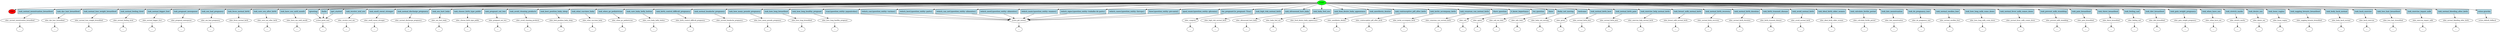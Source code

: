 digraph  {
0 [class="start active", fillcolor=green, fontsize=12, label=START, style=filled];
"-1" [class=end, fillcolor=red, fontsize=12, label=END, style=filled];
1 [class="", fontsize=12, label=utter_normal_menstruation_breastfeed];
"-3" [class=ellipsis, label="..."];
2 [class="", fontsize=12, label=utter_dye_hair_breastfeed];
"-4" [class=ellipsis, label="..."];
3 [class="", fontsize=12, label=utter_normal_lose_weight_breastfeed];
"-5" [class=ellipsis, label="..."];
4 [class="", fontsize=12, label=utter_normal_feeling_tired];
"-6" [class=ellipsis, label="..."];
5 [class="", fontsize=12, label=utter_normal_bigger_foot];
"-7" [class=ellipsis, label="..."];
6 [class="", fontsize=12, label=utter_pregnant_menopause];
"-8" [class=ellipsis, label="..."];
7 [class="", fontsize=12, label=utter_sex_bad_pregnancy];
"-9" [class=ellipsis, label="..."];
8 [class="", fontsize=12, label=utter_feces_normal_birth];
"-10" [class=ellipsis, label="..."];
9 [class="", fontsize=12, label=utter_sore_sex_after_birth];
10 [class="", fontsize=12, label=utter_have_sex_until_month];
"-12" [class=ellipsis, label="..."];
11 [class="", fontsize=12, label=action_greet_user];
12 [class="", fontsize=12, label=utter_receive_oral_sex];
13 [class="", fontsize=12, label=utter_smell_sweat_stronger];
"-15" [class=ellipsis, label="..."];
14 [class="", fontsize=12, label=utter_normal_discharge_pregnancy];
"-16" [class=ellipsis, label="..."];
15 [class="", fontsize=12, label=utter_sex_hurt_baby];
"-17" [class=ellipsis, label="..."];
16 [class="", fontsize=12, label=utter_choose_birth_type_public];
17 [class="", fontsize=12, label=utter_pregnant_eat_two];
"-19" [class=ellipsis, label="..."];
18 [class="", fontsize=12, label=utter_avoid_cleaning_products];
"-20" [class=ellipsis, label="..."];
19 [class="", fontsize=12, label=utter_best_position_baby_sleep];
"-21" [class=ellipsis, label="..."];
20 [class="", fontsize=12, label=utter_what_vaccines_baby];
"-22" [class=ellipsis, label="..."];
21 [class="", fontsize=12, label=utter_when_go_pediatrician];
"-23" [class=ellipsis, label="..."];
23 [class="", fontsize=12, label=utter_care_baby_belly_button];
"-25" [class=ellipsis, label="..."];
24 [class="", fontsize=12, label=utter_birth_control_difficult_pregnancy];
"-26" [class=ellipsis, label="..."];
25 [class="", fontsize=12, label=utter_normal_headache_pregnancy];
"-27" [class=ellipsis, label="..."];
26 [class="", fontsize=12, label=utter_how_many_pounds_pregnancy];
"-28" [class=ellipsis, label="..."];
27 [class="", fontsize=12, label=utter_how_long_breastfeed];
"-29" [class=ellipsis, label="..."];
28 [class="", fontsize=12, label=utter_how_long_healthy_pregnant];
"-30" [class=ellipsis, label="..."];
"-32" [class=ellipsis, label="..."];
32 [class="", fontsize=12, label=action_get_answer];
"-38" [class=ellipsis, label="..."];
"-51" [class=ellipsis, label="..."];
50 [class="", fontsize=12, label=utter_congrats];
51 [class="", fontsize=12, label=utter_high_risk_normal_birth];
"-53" [class=ellipsis, label="..."];
53 [class="", fontsize=12, label=utter_ultrasound_hurt_baby];
"-55" [class=ellipsis, label="..."];
54 [class="", fontsize=12, label=utter_baby_feel_sex];
"-56" [class=ellipsis, label="..."];
55 [class="", fontsize=12, label=utter_food_desire_baby_appearance];
"-57" [class=ellipsis, label="..."];
56 [class="", fontsize=12, label=utter_anesthesia_dentist];
"-58" [class=ellipsis, label="..."];
57 [class="", fontsize=12, label=utter_contraceptive_pill_after_birth];
"-59" [class=ellipsis, label="..."];
58 [class="", fontsize=12, label=utter_invite_accompany_birth];
"-60" [class=ellipsis, label="..."];
59 [class="", fontsize=12, label=utter_cesarean_can_normal_birth];
"-61" [class=ellipsis, label="..."];
64 [class="", fontsize=12, label=utter_ask];
"-69" [class=ellipsis, label="..."];
"-70" [class=ellipsis, label="..."];
77 [class="", fontsize=12, label=utter_agree];
"-79" [class=ellipsis, label="..."];
79 [class="", fontsize=12, label=utter_ask_me_later];
"-82" [class=ellipsis, label="..."];
"-83" [class=ellipsis, label="..."];
82 [class="", fontsize=12, label=utter_info_later];
"-84" [class=ellipsis, label="..."];
85 [class="", fontsize=12, label=utter_baby_not_moving];
"-87" [class=ellipsis, label="..."];
86 [class="", fontsize=12, label=utter_great];
"-88" [class=ellipsis, label="..."];
88 [class="", fontsize=12, label=utter_normal_birth_best];
"-90" [class=ellipsis, label="..."];
90 [class="", fontsize=12, label=utter_normal_birth_pain];
"-92" [class=ellipsis, label="..."];
91 [class="", fontsize=12, label=utter_exercise_help_normal_birth];
"-93" [class=ellipsis, label="..."];
92 [class="", fontsize=12, label=utter_breast_milk_normal_birth];
"-94" [class=ellipsis, label="..."];
93 [class="", fontsize=12, label=utter_normal_birth_recovery];
"-95" [class=ellipsis, label="..."];
94 [class="", fontsize=12, label=utter_normal_birth_duration];
"-96" [class=ellipsis, label="..."];
95 [class="", fontsize=12, label=utter_birth_transmit_disease];
"-97" [class=ellipsis, label="..."];
96 [class="", fontsize=12, label=utter_avoid_normal_birth];
"-98" [class=ellipsis, label="..."];
97 [class="", fontsize=12, label=utter_ideal_birth_older_women];
"-99" [class=ellipsis, label="..."];
98 [class="", fontsize=12, label=utter_calculate_fertile_period];
"-100" [class=ellipsis, label="..."];
99 [class="", fontsize=12, label=utter_late_menstruation];
"-101" [class=ellipsis, label="..."];
101 [class="", fontsize=12, label=utter_do_pregnancy_test];
"-103" [class=ellipsis, label="..."];
102 [class="", fontsize=12, label=utter_normal_swollen_foot];
"-104" [class=ellipsis, label="..."];
103 [class="", fontsize=12, label=utter_how_long_milk_come_down];
"-105" [class=ellipsis, label="..."];
104 [class="", fontsize=12, label=utter_normal_fever_milk_comes_down];
"-106" [class=ellipsis, label="..."];
105 [class="", fontsize=12, label=utter_prevent_milk_stumbling];
"-107" [class=ellipsis, label="..."];
106 [class="", fontsize=12, label=utter_pain_breastfeed];
"-108" [class=ellipsis, label="..."];
107 [class="", fontsize=12, label=utter_thirst_breastfeed];
"-109" [class=ellipsis, label="..."];
108 [class="", fontsize=12, label=utter_feeling_sad];
"-110" [class=ellipsis, label="..."];
109 [class="", fontsize=12, label=utter_diet_breastfeed];
"-111" [class=ellipsis, label="..."];
110 [class="", fontsize=12, label=utter_gain_weight_pregnancy];
"-112" [class=ellipsis, label="..."];
112 [class="", fontsize=12, label=utter_when_have_sex];
"-114" [class=ellipsis, label="..."];
113 [class="", fontsize=12, label=utter_stretch_marks];
"-115" [class=ellipsis, label="..."];
114 [class="", fontsize=12, label=utter_desire_sex];
"-116" [class=ellipsis, label="..."];
115 [class="", fontsize=12, label=utter_loose_vagina];
"-117" [class=ellipsis, label="..."];
116 [class="", fontsize=12, label=utter_sagging_breasts_breastfeed];
"-118" [class=ellipsis, label="..."];
117 [class="", fontsize=12, label=utter_body_back_normal];
"-119" [class=ellipsis, label="..."];
118 [class="", fontsize=12, label=utter_back_exercise];
"-120" [class=ellipsis, label="..."];
119 [class="", fontsize=12, label=utter_loss_hair_breastfeed];
"-121" [class=ellipsis, label="..."];
120 [class="", fontsize=12, label=utter_exercise_impair_milk];
"-122" [class=ellipsis, label="..."];
121 [class="", fontsize=12, label=utter_normal_bleeding_after_birth];
"-123" [class=ellipsis, label="..."];
"-124" [class=ellipsis, label="..."];
123 [class="dashed active", fontsize=12, label=action_default_fallback];
124 [class=intent, fillcolor=lightblue, label="/ask_normal_menstruation_breastfeed", shape=rect, style=filled];
125 [class=intent, fillcolor=lightblue, label="/ask_dye_hair_breastfeed", shape=rect, style=filled];
126 [class=intent, fillcolor=lightblue, label="/ask_normal_lose_weight_breastfeed", shape=rect, style=filled];
127 [class=intent, fillcolor=lightblue, label="/ask_normal_feeling_tired", shape=rect, style=filled];
128 [class=intent, fillcolor=lightblue, label="/ask_normal_bigger_foot", shape=rect, style=filled];
129 [class=intent, fillcolor=lightblue, label="/ask_pregnant_menopause", shape=rect, style=filled];
130 [class=intent, fillcolor=lightblue, label="/ask_sex_bad_pregnancy", shape=rect, style=filled];
131 [class=intent, fillcolor=lightblue, label="/ask_feces_normal_birth", shape=rect, style=filled];
132 [class=intent, fillcolor=lightblue, label="/ask_sore_sex_after_birth", shape=rect, style=filled];
133 [class=intent, fillcolor=lightblue, label="/ask_have_sex_until_month", shape=rect, style=filled];
134 [class=intent, fillcolor=lightblue, label="/greeting", shape=rect, style=filled];
135 [class=intent, fillcolor=lightblue, label="/hello", shape=rect, style=filled];
136 [class=intent, fillcolor=lightblue, label="/get_started", shape=rect, style=filled];
137 [class=intent, fillcolor=lightblue, label="/ask_receive_oral_sex", shape=rect, style=filled];
138 [class=intent, fillcolor=lightblue, label="/ask_smell_sweat_stronger", shape=rect, style=filled];
139 [class=intent, fillcolor=lightblue, label="/ask_normal_discharge_pregnancy", shape=rect, style=filled];
140 [class=intent, fillcolor=lightblue, label="/ask_sex_hurt_baby", shape=rect, style=filled];
141 [class=intent, fillcolor=lightblue, label="/ask_choose_birth_type_public", shape=rect, style=filled];
142 [class=intent, fillcolor=lightblue, label="/ask_pregnant_eat_two", shape=rect, style=filled];
143 [class=intent, fillcolor=lightblue, label="/ask_avoid_cleaning_products", shape=rect, style=filled];
144 [class=intent, fillcolor=lightblue, label="/ask_best_position_baby_sleep", shape=rect, style=filled];
145 [class=intent, fillcolor=lightblue, label="/ask_what_vaccines_baby", shape=rect, style=filled];
146 [class=intent, fillcolor=lightblue, label="/ask_when_go_pediatrician", shape=rect, style=filled];
147 [class=intent, fillcolor=lightblue, label="/ask_care_baby_belly_button", shape=rect, style=filled];
148 [class=intent, fillcolor=lightblue, label="/ask_birth_control_difficult_pregnancy", shape=rect, style=filled];
149 [class=intent, fillcolor=lightblue, label="/ask_normal_headache_pregnancy", shape=rect, style=filled];
150 [class=intent, fillcolor=lightblue, label="/ask_how_many_pounds_pregnancy", shape=rect, style=filled];
151 [class=intent, fillcolor=lightblue, label="/ask_how_long_breastfeed", shape=rect, style=filled];
152 [class=intent, fillcolor=lightblue, label="/ask_how_long_healthy_pregnant", shape=rect, style=filled];
153 [class=intent, fillcolor=lightblue, label="/can{question_entity: papanicolau}", shape=rect, style=filled];
154 [class=intent, fillcolor=lightblue, label="/which_can{question_entity: vacinas}", shape=rect, style=filled];
155 [class=intent, fillcolor=lightblue, label="/which_best{question_entity: parto}", shape=rect, style=filled];
156 [class=intent, fillcolor=lightblue, label="/which_can_not{question_entity: alimentos}", shape=rect, style=filled];
157 [class=intent, fillcolor=lightblue, label="/which_need{question_entity: alimentos}", shape=rect, style=filled];
158 [class=intent, fillcolor=lightblue, label="/which_main{question_entity: exames}", shape=rect, style=filled];
159 [class=intent, fillcolor=lightblue, label="/which_signs{question_entity: trabalho de parto}", shape=rect, style=filled];
160 [class=intent, fillcolor=lightblue, label="/which_cases{question_entity: forceps}", shape=rect, style=filled];
161 [class=intent, fillcolor=lightblue, label="/how{question_entity: pre-natal}", shape=rect, style=filled];
162 [class=intent, fillcolor=lightblue, label="/goal_exam{question_entity: glicemia}", shape=rect, style=filled];
163 [class=intent, fillcolor=lightblue, label="/im_pregnant{is_pregnant: True}", shape=rect, style=filled];
164 [class=intent, fillcolor=lightblue, label="/ask_high_risk_normal_birth", shape=rect, style=filled];
165 [class=intent, fillcolor=lightblue, label="/ask_ultrasound_hurt_baby", shape=rect, style=filled];
166 [class=intent, fillcolor=lightblue, label="/ask_baby_feel_sex", shape=rect, style=filled];
167 [class=intent, fillcolor=lightblue, label="/ask_food_desire_baby_appearance", shape=rect, style=filled];
168 [class=intent, fillcolor=lightblue, label="/ask_anesthesia_dentist", shape=rect, style=filled];
169 [class=intent, fillcolor=lightblue, label="/ask_contraceptive_pill_after_birth", shape=rect, style=filled];
170 [class=intent, fillcolor=lightblue, label="/ask_invite_accompany_birth", shape=rect, style=filled];
171 [class=intent, fillcolor=lightblue, label="/ask_cesarean_can_normal_birth", shape=rect, style=filled];
172 [class=intent, fillcolor=lightblue, label="/have_question", shape=rect, style=filled];
173 [class=intent, fillcolor=lightblue, label="/i_know_importance", shape=rect, style=filled];
174 [class=intent, fillcolor=lightblue, label="/no_question", shape=rect, style=filled];
175 [class=intent, fillcolor=lightblue, label="/later", shape=rect, style=filled];
176 [class=intent, fillcolor=lightblue, label="/baby_not_moving", shape=rect, style=filled];
177 [class=intent, fillcolor=lightblue, label="/welcome", shape=rect, style=filled];
178 [class=intent, fillcolor=lightblue, label="/ask_normal_birth_best", shape=rect, style=filled];
179 [class=intent, fillcolor=lightblue, label="/ask_normal_birth_pain", shape=rect, style=filled];
180 [class=intent, fillcolor=lightblue, label="/ask_exercise_help_normal_birth", shape=rect, style=filled];
181 [class=intent, fillcolor=lightblue, label="/ask_breast_milk_normal_birth", shape=rect, style=filled];
182 [class=intent, fillcolor=lightblue, label="/ask_normal_birth_recovery", shape=rect, style=filled];
183 [class=intent, fillcolor=lightblue, label="/ask_normal_birth_duration", shape=rect, style=filled];
184 [class=intent, fillcolor=lightblue, label="/ask_birth_transmit_disease", shape=rect, style=filled];
185 [class=intent, fillcolor=lightblue, label="/ask_avoid_normal_birth", shape=rect, style=filled];
186 [class=intent, fillcolor=lightblue, label="/ask_ideal_birth_older_women", shape=rect, style=filled];
187 [class=intent, fillcolor=lightblue, label="/ask_calculate_fertile_period", shape=rect, style=filled];
188 [class=intent, fillcolor=lightblue, label="/ask_late_menstruation", shape=rect, style=filled];
189 [class=intent, fillcolor=lightblue, label="/ask_do_pregnancy_test", shape=rect, style=filled];
190 [class=intent, fillcolor=lightblue, label="/ask_normal_swollen_foot", shape=rect, style=filled];
191 [class=intent, fillcolor=lightblue, label="/ask_how_long_milk_come_down", shape=rect, style=filled];
192 [class=intent, fillcolor=lightblue, label="/ask_normal_fever_milk_comes_down", shape=rect, style=filled];
193 [class=intent, fillcolor=lightblue, label="/ask_prevent_milk_stumbling", shape=rect, style=filled];
194 [class=intent, fillcolor=lightblue, label="/ask_pain_breastfeed", shape=rect, style=filled];
195 [class=intent, fillcolor=lightblue, label="/ask_thirst_breastfeed", shape=rect, style=filled];
196 [class=intent, fillcolor=lightblue, label="/ask_feeling_sad", shape=rect, style=filled];
197 [class=intent, fillcolor=lightblue, label="/ask_diet_breastfeed", shape=rect, style=filled];
198 [class=intent, fillcolor=lightblue, label="/ask_gain_weight_pregnancy", shape=rect, style=filled];
199 [class=intent, fillcolor=lightblue, label="/ask_when_have_sex", shape=rect, style=filled];
200 [class=intent, fillcolor=lightblue, label="/ask_stretch_marks", shape=rect, style=filled];
201 [class=intent, fillcolor=lightblue, label="/ask_desire_sex", shape=rect, style=filled];
202 [class=intent, fillcolor=lightblue, label="/ask_loose_vagina", shape=rect, style=filled];
203 [class=intent, fillcolor=lightblue, label="/ask_sagging_breasts_breastfeed", shape=rect, style=filled];
204 [class=intent, fillcolor=lightblue, label="/ask_body_back_normal", shape=rect, style=filled];
205 [class=intent, fillcolor=lightblue, label="/ask_back_exercise", shape=rect, style=filled];
206 [class=intent, fillcolor=lightblue, label="/ask_loss_hair_breastfeed", shape=rect, style=filled];
207 [class=intent, fillcolor=lightblue, label="/ask_exercise_impair_milk", shape=rect, style=filled];
208 [class=intent, fillcolor=lightblue, label="/ask_normal_bleeding_after_birth", shape=rect, style=filled];
209 [class="intent active", fillcolor=lightblue, label="estou gravida", shape=rect, style=filled];
0 -> "-1"  [class="", key=NONE, label=""];
0 -> 124  [class="", key=0];
0 -> 125  [class="", key=0];
0 -> 126  [class="", key=0];
0 -> 127  [class="", key=0];
0 -> 128  [class="", key=0];
0 -> 129  [class="", key=0];
0 -> 130  [class="", key=0];
0 -> 131  [class="", key=0];
0 -> 132  [class="", key=0];
0 -> 133  [class="", key=0];
0 -> 134  [class="", key=0];
0 -> 135  [class="", key=0];
0 -> 136  [class="", key=0];
0 -> 137  [class="", key=0];
0 -> 138  [class="", key=0];
0 -> 139  [class="", key=0];
0 -> 140  [class="", key=0];
0 -> 141  [class="", key=0];
0 -> 142  [class="", key=0];
0 -> 143  [class="", key=0];
0 -> 144  [class="", key=0];
0 -> 145  [class="", key=0];
0 -> 146  [class="", key=0];
0 -> 147  [class="", key=0];
0 -> 148  [class="", key=0];
0 -> 149  [class="", key=0];
0 -> 150  [class="", key=0];
0 -> 151  [class="", key=0];
0 -> 152  [class="", key=0];
0 -> 153  [class="", key=0];
0 -> 154  [class="", key=0];
0 -> 155  [class="", key=0];
0 -> 156  [class="", key=0];
0 -> 157  [class="", key=0];
0 -> 158  [class="", key=0];
0 -> 159  [class="", key=0];
0 -> 160  [class="", key=0];
0 -> 161  [class="", key=0];
0 -> 162  [class="", key=0];
0 -> 163  [class="", key=0];
0 -> 164  [class="", key=0];
0 -> 165  [class="", key=0];
0 -> 166  [class="", key=0];
0 -> 167  [class="", key=0];
0 -> 168  [class="", key=0];
0 -> 169  [class="", key=0];
0 -> 170  [class="", key=0];
0 -> 171  [class="", key=0];
0 -> 172  [class="", key=0];
0 -> 173  [class="", key=0];
0 -> 174  [class="", key=0];
0 -> 175  [class="", key=0];
0 -> 176  [class="", key=0];
0 -> 177  [class="", key=0];
0 -> 178  [class="", key=0];
0 -> 179  [class="", key=0];
0 -> 180  [class="", key=0];
0 -> 181  [class="", key=0];
0 -> 182  [class="", key=0];
0 -> 183  [class="", key=0];
0 -> 184  [class="", key=0];
0 -> 185  [class="", key=0];
0 -> 186  [class="", key=0];
0 -> 187  [class="", key=0];
0 -> 188  [class="", key=0];
0 -> 189  [class="", key=0];
0 -> 190  [class="", key=0];
0 -> 191  [class="", key=0];
0 -> 192  [class="", key=0];
0 -> 193  [class="", key=0];
0 -> 194  [class="", key=0];
0 -> 195  [class="", key=0];
0 -> 196  [class="", key=0];
0 -> 197  [class="", key=0];
0 -> 198  [class="", key=0];
0 -> 199  [class="", key=0];
0 -> 200  [class="", key=0];
0 -> 201  [class="", key=0];
0 -> 202  [class="", key=0];
0 -> 203  [class="", key=0];
0 -> 204  [class="", key=0];
0 -> 205  [class="", key=0];
0 -> 206  [class="", key=0];
0 -> 207  [class="", key=0];
0 -> 208  [class="", key=0];
0 -> 209  [class=active, key=0];
1 -> "-3"  [class="", key=NONE, label=""];
2 -> "-4"  [class="", key=NONE, label=""];
3 -> "-5"  [class="", key=NONE, label=""];
4 -> "-6"  [class="", key=NONE, label=""];
5 -> "-7"  [class="", key=NONE, label=""];
6 -> "-8"  [class="", key=NONE, label=""];
7 -> "-9"  [class="", key=NONE, label=""];
8 -> "-10"  [class="", key=NONE, label=""];
9 -> "-51"  [class="", key=NONE, label=""];
10 -> "-12"  [class="", key=NONE, label=""];
11 -> "-124"  [class="", key=NONE, label=""];
12 -> "-38"  [class="", key=NONE, label=""];
13 -> "-15"  [class="", key=NONE, label=""];
14 -> "-16"  [class="", key=NONE, label=""];
15 -> "-17"  [class="", key=NONE, label=""];
16 -> "-32"  [class="", key=NONE, label=""];
17 -> "-19"  [class="", key=NONE, label=""];
18 -> "-20"  [class="", key=NONE, label=""];
19 -> "-21"  [class="", key=NONE, label=""];
20 -> "-22"  [class="", key=NONE, label=""];
21 -> "-23"  [class="", key=NONE, label=""];
23 -> "-25"  [class="", key=NONE, label=""];
24 -> "-26"  [class="", key=NONE, label=""];
25 -> "-27"  [class="", key=NONE, label=""];
26 -> "-28"  [class="", key=NONE, label=""];
27 -> "-29"  [class="", key=NONE, label=""];
28 -> "-30"  [class="", key=NONE, label=""];
32 -> "-69"  [class="", key=NONE, label=""];
50 -> "-70"  [class="", key=NONE, label=""];
51 -> "-53"  [class="", key=NONE, label=""];
53 -> "-55"  [class="", key=NONE, label=""];
54 -> "-56"  [class="", key=NONE, label=""];
55 -> "-57"  [class="", key=NONE, label=""];
56 -> "-58"  [class="", key=NONE, label=""];
57 -> "-59"  [class="", key=NONE, label=""];
58 -> "-60"  [class="", key=NONE, label=""];
59 -> "-61"  [class="", key=NONE, label=""];
64 -> "-83"  [class="", key=NONE, label=""];
77 -> "-79"  [class="", key=NONE, label=""];
79 -> "-82"  [class="", key=NONE, label=""];
82 -> "-84"  [class="", key=NONE, label=""];
85 -> "-87"  [class="", key=NONE, label=""];
86 -> "-88"  [class="", key=NONE, label=""];
88 -> "-90"  [class="", key=NONE, label=""];
90 -> "-92"  [class="", key=NONE, label=""];
91 -> "-93"  [class="", key=NONE, label=""];
92 -> "-94"  [class="", key=NONE, label=""];
93 -> "-95"  [class="", key=NONE, label=""];
94 -> "-96"  [class="", key=NONE, label=""];
95 -> "-97"  [class="", key=NONE, label=""];
96 -> "-98"  [class="", key=NONE, label=""];
97 -> "-99"  [class="", key=NONE, label=""];
98 -> "-100"  [class="", key=NONE, label=""];
99 -> "-101"  [class="", key=NONE, label=""];
101 -> "-103"  [class="", key=NONE, label=""];
102 -> "-104"  [class="", key=NONE, label=""];
103 -> "-105"  [class="", key=NONE, label=""];
104 -> "-106"  [class="", key=NONE, label=""];
105 -> "-107"  [class="", key=NONE, label=""];
106 -> "-108"  [class="", key=NONE, label=""];
107 -> "-109"  [class="", key=NONE, label=""];
108 -> "-110"  [class="", key=NONE, label=""];
109 -> "-111"  [class="", key=NONE, label=""];
110 -> "-112"  [class="", key=NONE, label=""];
112 -> "-114"  [class="", key=NONE, label=""];
113 -> "-115"  [class="", key=NONE, label=""];
114 -> "-116"  [class="", key=NONE, label=""];
115 -> "-117"  [class="", key=NONE, label=""];
116 -> "-118"  [class="", key=NONE, label=""];
117 -> "-119"  [class="", key=NONE, label=""];
118 -> "-120"  [class="", key=NONE, label=""];
119 -> "-121"  [class="", key=NONE, label=""];
120 -> "-122"  [class="", key=NONE, label=""];
121 -> "-123"  [class="", key=NONE, label=""];
124 -> 1  [class="", key=0];
125 -> 2  [class="", key=0];
126 -> 3  [class="", key=0];
127 -> 4  [class="", key=0];
128 -> 5  [class="", key=0];
129 -> 6  [class="", key=0];
130 -> 7  [class="", key=0];
131 -> 8  [class="", key=0];
132 -> 9  [class="", key=0];
133 -> 10  [class="", key=0];
134 -> 11  [class="", key=0];
135 -> 11  [class="", key=0];
136 -> 11  [class="", key=0];
137 -> 12  [class="", key=0];
138 -> 13  [class="", key=0];
139 -> 14  [class="", key=0];
140 -> 15  [class="", key=0];
141 -> 16  [class="", key=0];
142 -> 17  [class="", key=0];
143 -> 18  [class="", key=0];
144 -> 19  [class="", key=0];
145 -> 20  [class="", key=0];
146 -> 21  [class="", key=0];
147 -> 23  [class="", key=0];
148 -> 24  [class="", key=0];
149 -> 25  [class="", key=0];
150 -> 26  [class="", key=0];
151 -> 27  [class="", key=0];
152 -> 28  [class="", key=0];
153 -> 32  [class="", key=0];
154 -> 32  [class="", key=0];
155 -> 32  [class="", key=0];
156 -> 32  [class="", key=0];
157 -> 32  [class="", key=0];
158 -> 32  [class="", key=0];
159 -> 32  [class="", key=0];
160 -> 32  [class="", key=0];
161 -> 32  [class="", key=0];
162 -> 32  [class="", key=0];
163 -> 50  [class="", key=0];
164 -> 51  [class="", key=0];
165 -> 53  [class="", key=0];
166 -> 54  [class="", key=0];
167 -> 55  [class="", key=0];
168 -> 56  [class="", key=0];
169 -> 57  [class="", key=0];
170 -> 58  [class="", key=0];
171 -> 59  [class="", key=0];
172 -> 64  [class="", key=0];
173 -> 77  [class="", key=0];
174 -> 79  [class="", key=0];
175 -> 82  [class="", key=0];
176 -> 85  [class="", key=0];
177 -> 86  [class="", key=0];
178 -> 88  [class="", key=0];
179 -> 90  [class="", key=0];
180 -> 91  [class="", key=0];
181 -> 92  [class="", key=0];
182 -> 93  [class="", key=0];
183 -> 94  [class="", key=0];
184 -> 95  [class="", key=0];
185 -> 96  [class="", key=0];
186 -> 97  [class="", key=0];
187 -> 98  [class="", key=0];
188 -> 99  [class="", key=0];
189 -> 101  [class="", key=0];
190 -> 102  [class="", key=0];
191 -> 103  [class="", key=0];
192 -> 104  [class="", key=0];
193 -> 105  [class="", key=0];
194 -> 106  [class="", key=0];
195 -> 107  [class="", key=0];
196 -> 108  [class="", key=0];
197 -> 109  [class="", key=0];
198 -> 110  [class="", key=0];
199 -> 112  [class="", key=0];
200 -> 113  [class="", key=0];
201 -> 114  [class="", key=0];
202 -> 115  [class="", key=0];
203 -> 116  [class="", key=0];
204 -> 117  [class="", key=0];
205 -> 118  [class="", key=0];
206 -> 119  [class="", key=0];
207 -> 120  [class="", key=0];
208 -> 121  [class="", key=0];
209 -> 123  [class=active, key=0];
}
